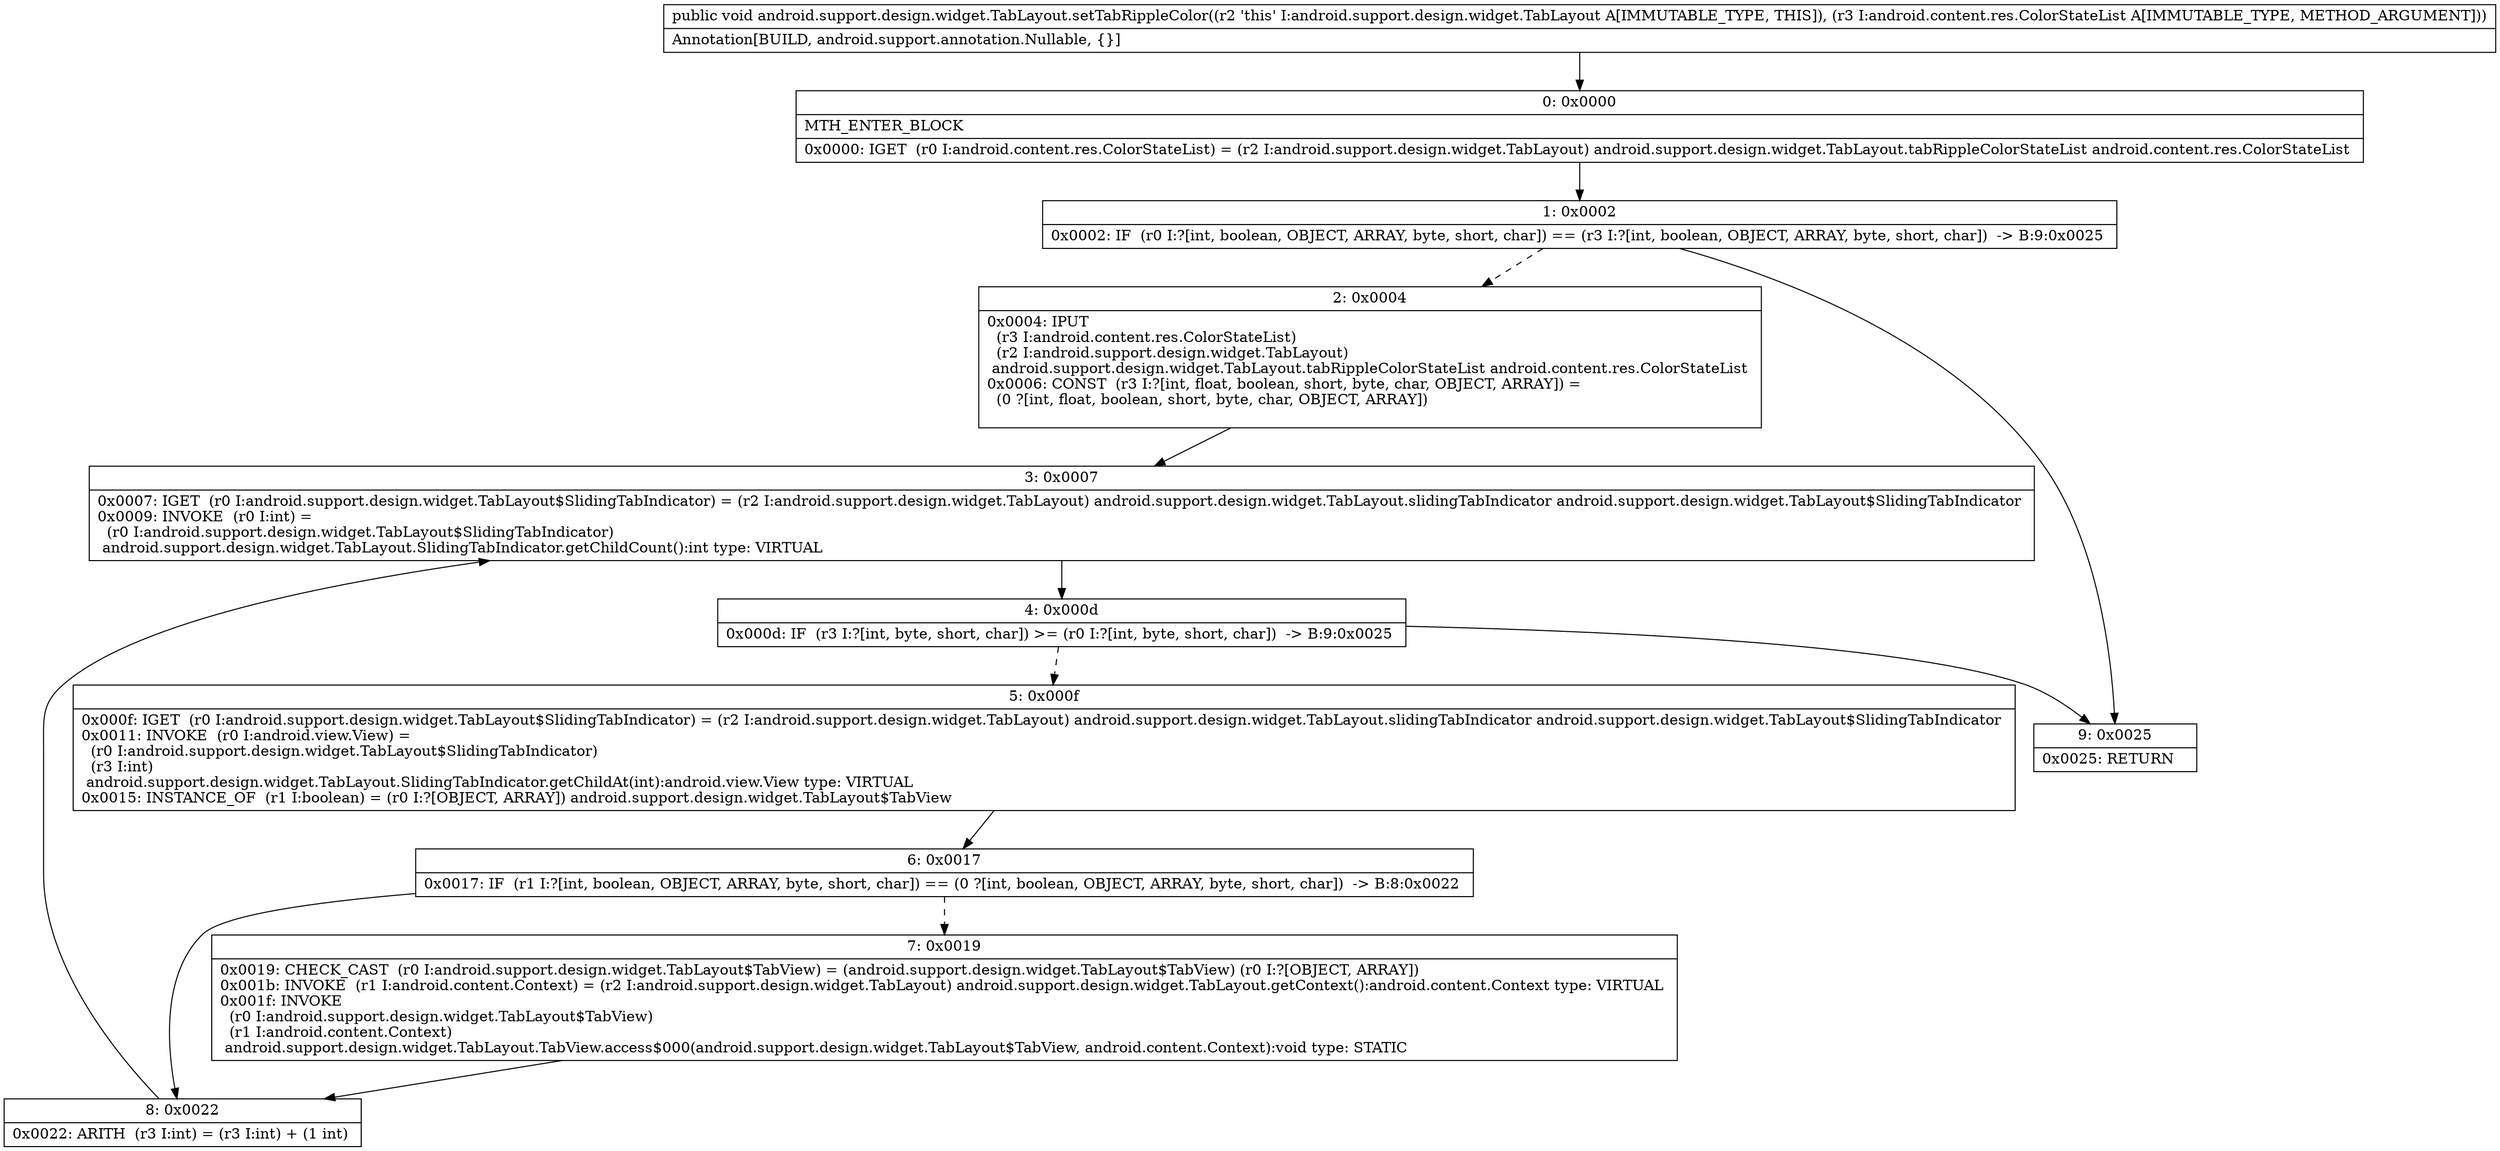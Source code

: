 digraph "CFG forandroid.support.design.widget.TabLayout.setTabRippleColor(Landroid\/content\/res\/ColorStateList;)V" {
Node_0 [shape=record,label="{0\:\ 0x0000|MTH_ENTER_BLOCK\l|0x0000: IGET  (r0 I:android.content.res.ColorStateList) = (r2 I:android.support.design.widget.TabLayout) android.support.design.widget.TabLayout.tabRippleColorStateList android.content.res.ColorStateList \l}"];
Node_1 [shape=record,label="{1\:\ 0x0002|0x0002: IF  (r0 I:?[int, boolean, OBJECT, ARRAY, byte, short, char]) == (r3 I:?[int, boolean, OBJECT, ARRAY, byte, short, char])  \-\> B:9:0x0025 \l}"];
Node_2 [shape=record,label="{2\:\ 0x0004|0x0004: IPUT  \l  (r3 I:android.content.res.ColorStateList)\l  (r2 I:android.support.design.widget.TabLayout)\l android.support.design.widget.TabLayout.tabRippleColorStateList android.content.res.ColorStateList \l0x0006: CONST  (r3 I:?[int, float, boolean, short, byte, char, OBJECT, ARRAY]) = \l  (0 ?[int, float, boolean, short, byte, char, OBJECT, ARRAY])\l \l}"];
Node_3 [shape=record,label="{3\:\ 0x0007|0x0007: IGET  (r0 I:android.support.design.widget.TabLayout$SlidingTabIndicator) = (r2 I:android.support.design.widget.TabLayout) android.support.design.widget.TabLayout.slidingTabIndicator android.support.design.widget.TabLayout$SlidingTabIndicator \l0x0009: INVOKE  (r0 I:int) = \l  (r0 I:android.support.design.widget.TabLayout$SlidingTabIndicator)\l android.support.design.widget.TabLayout.SlidingTabIndicator.getChildCount():int type: VIRTUAL \l}"];
Node_4 [shape=record,label="{4\:\ 0x000d|0x000d: IF  (r3 I:?[int, byte, short, char]) \>= (r0 I:?[int, byte, short, char])  \-\> B:9:0x0025 \l}"];
Node_5 [shape=record,label="{5\:\ 0x000f|0x000f: IGET  (r0 I:android.support.design.widget.TabLayout$SlidingTabIndicator) = (r2 I:android.support.design.widget.TabLayout) android.support.design.widget.TabLayout.slidingTabIndicator android.support.design.widget.TabLayout$SlidingTabIndicator \l0x0011: INVOKE  (r0 I:android.view.View) = \l  (r0 I:android.support.design.widget.TabLayout$SlidingTabIndicator)\l  (r3 I:int)\l android.support.design.widget.TabLayout.SlidingTabIndicator.getChildAt(int):android.view.View type: VIRTUAL \l0x0015: INSTANCE_OF  (r1 I:boolean) = (r0 I:?[OBJECT, ARRAY]) android.support.design.widget.TabLayout$TabView \l}"];
Node_6 [shape=record,label="{6\:\ 0x0017|0x0017: IF  (r1 I:?[int, boolean, OBJECT, ARRAY, byte, short, char]) == (0 ?[int, boolean, OBJECT, ARRAY, byte, short, char])  \-\> B:8:0x0022 \l}"];
Node_7 [shape=record,label="{7\:\ 0x0019|0x0019: CHECK_CAST  (r0 I:android.support.design.widget.TabLayout$TabView) = (android.support.design.widget.TabLayout$TabView) (r0 I:?[OBJECT, ARRAY]) \l0x001b: INVOKE  (r1 I:android.content.Context) = (r2 I:android.support.design.widget.TabLayout) android.support.design.widget.TabLayout.getContext():android.content.Context type: VIRTUAL \l0x001f: INVOKE  \l  (r0 I:android.support.design.widget.TabLayout$TabView)\l  (r1 I:android.content.Context)\l android.support.design.widget.TabLayout.TabView.access$000(android.support.design.widget.TabLayout$TabView, android.content.Context):void type: STATIC \l}"];
Node_8 [shape=record,label="{8\:\ 0x0022|0x0022: ARITH  (r3 I:int) = (r3 I:int) + (1 int) \l}"];
Node_9 [shape=record,label="{9\:\ 0x0025|0x0025: RETURN   \l}"];
MethodNode[shape=record,label="{public void android.support.design.widget.TabLayout.setTabRippleColor((r2 'this' I:android.support.design.widget.TabLayout A[IMMUTABLE_TYPE, THIS]), (r3 I:android.content.res.ColorStateList A[IMMUTABLE_TYPE, METHOD_ARGUMENT]))  | Annotation[BUILD, android.support.annotation.Nullable, \{\}]\l}"];
MethodNode -> Node_0;
Node_0 -> Node_1;
Node_1 -> Node_2[style=dashed];
Node_1 -> Node_9;
Node_2 -> Node_3;
Node_3 -> Node_4;
Node_4 -> Node_5[style=dashed];
Node_4 -> Node_9;
Node_5 -> Node_6;
Node_6 -> Node_7[style=dashed];
Node_6 -> Node_8;
Node_7 -> Node_8;
Node_8 -> Node_3;
}

